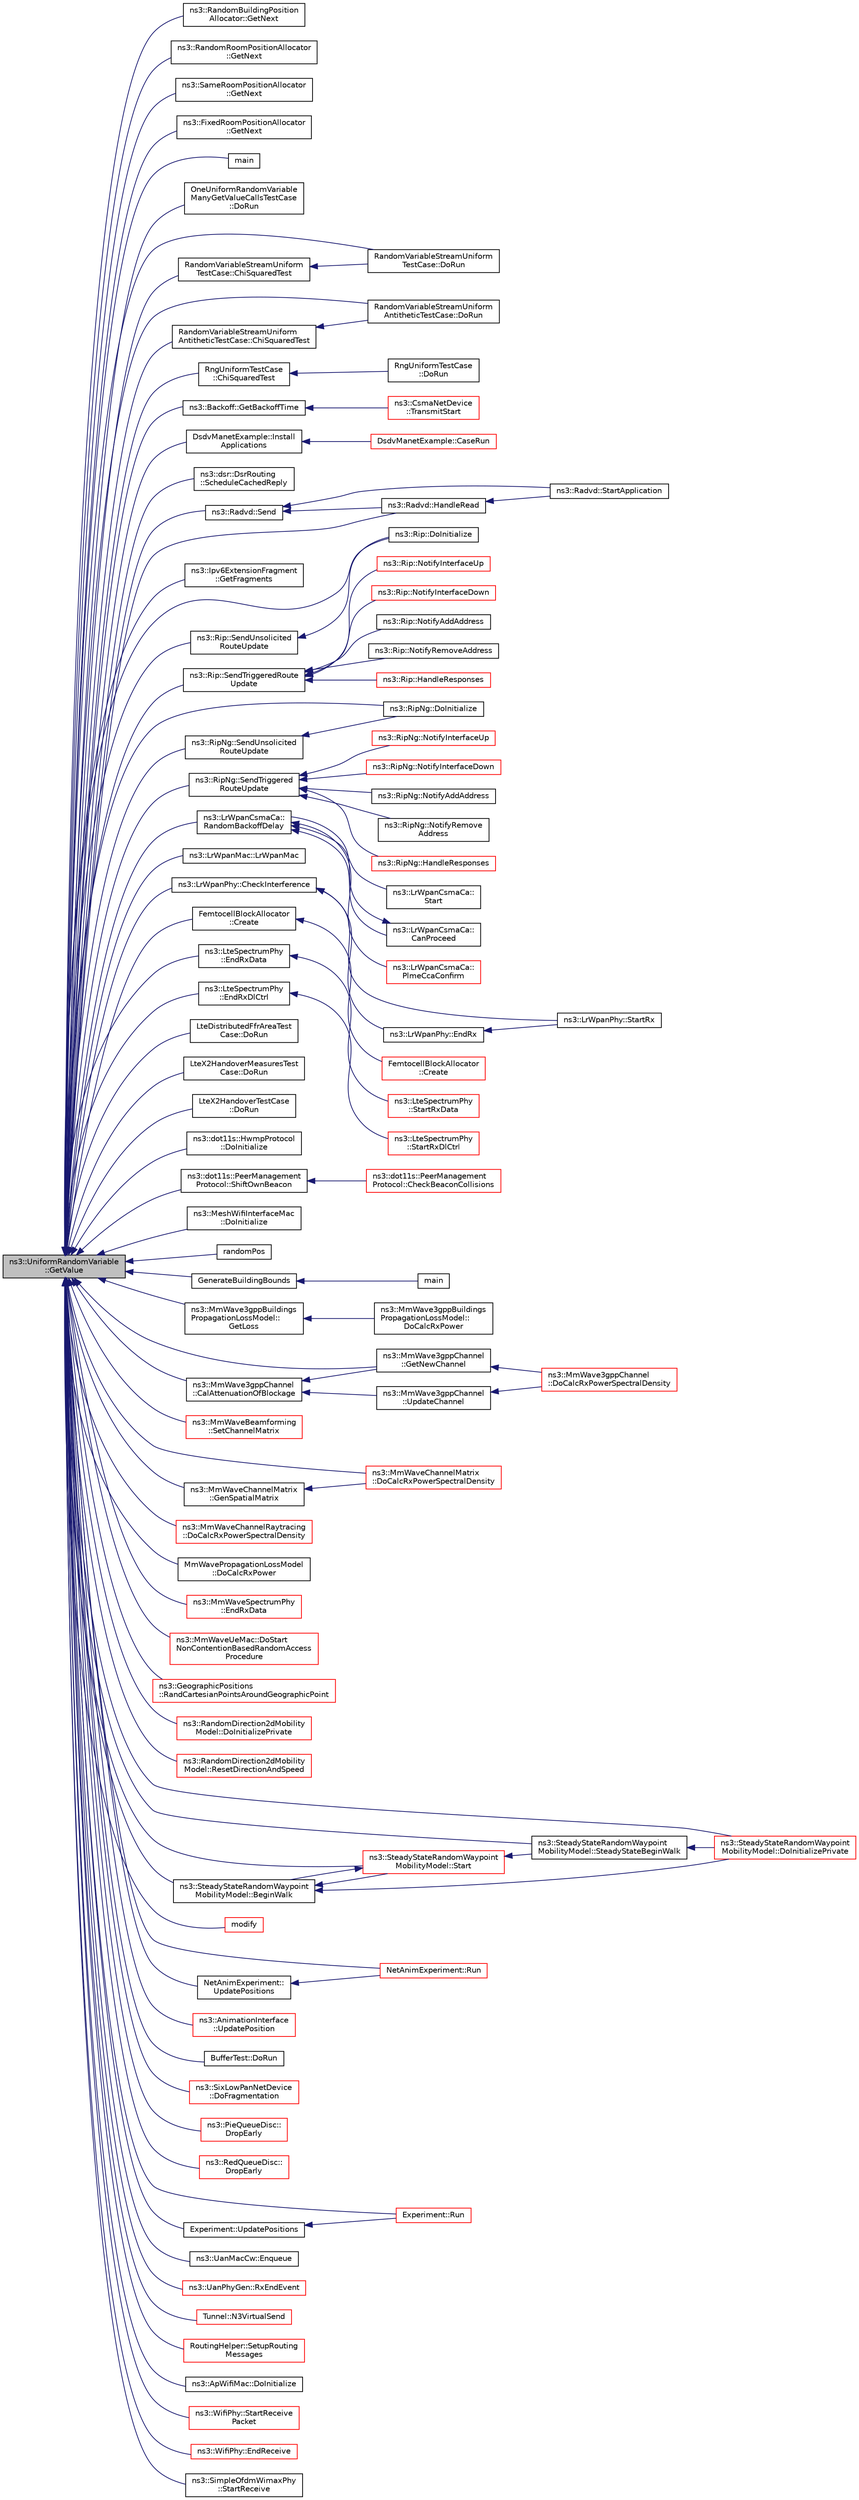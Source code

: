 digraph "ns3::UniformRandomVariable::GetValue"
{
  edge [fontname="Helvetica",fontsize="10",labelfontname="Helvetica",labelfontsize="10"];
  node [fontname="Helvetica",fontsize="10",shape=record];
  rankdir="LR";
  Node1 [label="ns3::UniformRandomVariable\l::GetValue",height=0.2,width=0.4,color="black", fillcolor="grey75", style="filled", fontcolor="black"];
  Node1 -> Node2 [dir="back",color="midnightblue",fontsize="10",style="solid"];
  Node2 [label="ns3::RandomBuildingPosition\lAllocator::GetNext",height=0.2,width=0.4,color="black", fillcolor="white", style="filled",URL="$de/d30/classns3_1_1RandomBuildingPositionAllocator.html#af69e84fdb3d52246f61228ab4b9ac391"];
  Node1 -> Node3 [dir="back",color="midnightblue",fontsize="10",style="solid"];
  Node3 [label="ns3::RandomRoomPositionAllocator\l::GetNext",height=0.2,width=0.4,color="black", fillcolor="white", style="filled",URL="$dd/d26/classns3_1_1RandomRoomPositionAllocator.html#a01f64780cc703025e55f1cc451e2441c"];
  Node1 -> Node4 [dir="back",color="midnightblue",fontsize="10",style="solid"];
  Node4 [label="ns3::SameRoomPositionAllocator\l::GetNext",height=0.2,width=0.4,color="black", fillcolor="white", style="filled",URL="$db/dd1/classns3_1_1SameRoomPositionAllocator.html#ae6149d158a31b9962c8a6224d5503c9e"];
  Node1 -> Node5 [dir="back",color="midnightblue",fontsize="10",style="solid"];
  Node5 [label="ns3::FixedRoomPositionAllocator\l::GetNext",height=0.2,width=0.4,color="black", fillcolor="white", style="filled",URL="$d7/d7b/classns3_1_1FixedRoomPositionAllocator.html#a1fc0352d2663bac3336aa89e5b0e9a24"];
  Node1 -> Node6 [dir="back",color="midnightblue",fontsize="10",style="solid"];
  Node6 [label="main",height=0.2,width=0.4,color="black", fillcolor="white", style="filled",URL="$de/d38/sample-random-variable-stream_8cc.html#a0ddf1224851353fc92bfbff6f499fa97"];
  Node1 -> Node7 [dir="back",color="midnightblue",fontsize="10",style="solid"];
  Node7 [label="OneUniformRandomVariable\lManyGetValueCallsTestCase\l::DoRun",height=0.2,width=0.4,color="black", fillcolor="white", style="filled",URL="$db/dd2/classOneUniformRandomVariableManyGetValueCallsTestCase.html#aa51b2a9ca377c494f8f0595b56bbe56f",tooltip="Implementation to actually run this TestCase. "];
  Node1 -> Node8 [dir="back",color="midnightblue",fontsize="10",style="solid"];
  Node8 [label="RandomVariableStreamUniform\lTestCase::ChiSquaredTest",height=0.2,width=0.4,color="black", fillcolor="white", style="filled",URL="$dd/d48/classRandomVariableStreamUniformTestCase.html#ad54d3117255be7b5a8a79fced7d66d8a"];
  Node8 -> Node9 [dir="back",color="midnightblue",fontsize="10",style="solid"];
  Node9 [label="RandomVariableStreamUniform\lTestCase::DoRun",height=0.2,width=0.4,color="black", fillcolor="white", style="filled",URL="$dd/d48/classRandomVariableStreamUniformTestCase.html#acd98890e6413349110a471847035892f",tooltip="Implementation to actually run this TestCase. "];
  Node1 -> Node9 [dir="back",color="midnightblue",fontsize="10",style="solid"];
  Node1 -> Node10 [dir="back",color="midnightblue",fontsize="10",style="solid"];
  Node10 [label="RandomVariableStreamUniform\lAntitheticTestCase::ChiSquaredTest",height=0.2,width=0.4,color="black", fillcolor="white", style="filled",URL="$d5/d78/classRandomVariableStreamUniformAntitheticTestCase.html#af58e40a706e13445a6adfbdb4873ad45"];
  Node10 -> Node11 [dir="back",color="midnightblue",fontsize="10",style="solid"];
  Node11 [label="RandomVariableStreamUniform\lAntitheticTestCase::DoRun",height=0.2,width=0.4,color="black", fillcolor="white", style="filled",URL="$d5/d78/classRandomVariableStreamUniformAntitheticTestCase.html#a268aa184dc12129f1e8d52efb087b138",tooltip="Implementation to actually run this TestCase. "];
  Node1 -> Node11 [dir="back",color="midnightblue",fontsize="10",style="solid"];
  Node1 -> Node12 [dir="back",color="midnightblue",fontsize="10",style="solid"];
  Node12 [label="RngUniformTestCase\l::ChiSquaredTest",height=0.2,width=0.4,color="black", fillcolor="white", style="filled",URL="$dd/ddf/classRngUniformTestCase.html#a0b3ff4e75ad18f37e50a601c145f88ff"];
  Node12 -> Node13 [dir="back",color="midnightblue",fontsize="10",style="solid"];
  Node13 [label="RngUniformTestCase\l::DoRun",height=0.2,width=0.4,color="black", fillcolor="white", style="filled",URL="$dd/ddf/classRngUniformTestCase.html#a4b13df62fbfbc583caa61b5f9d32fd05",tooltip="Implementation to actually run this TestCase. "];
  Node1 -> Node14 [dir="back",color="midnightblue",fontsize="10",style="solid"];
  Node14 [label="ns3::Backoff::GetBackoffTime",height=0.2,width=0.4,color="black", fillcolor="white", style="filled",URL="$d8/d54/classns3_1_1Backoff.html#ab805c5622b6c624d8d929be36ac6cc93"];
  Node14 -> Node15 [dir="back",color="midnightblue",fontsize="10",style="solid"];
  Node15 [label="ns3::CsmaNetDevice\l::TransmitStart",height=0.2,width=0.4,color="red", fillcolor="white", style="filled",URL="$d4/df2/classns3_1_1CsmaNetDevice.html#a4120db41aa1f41a5e1d59220b306f1e8"];
  Node1 -> Node16 [dir="back",color="midnightblue",fontsize="10",style="solid"];
  Node16 [label="DsdvManetExample::Install\lApplications",height=0.2,width=0.4,color="black", fillcolor="white", style="filled",URL="$d3/d2a/classDsdvManetExample.html#a0ad1c4265d2a60564491d137832f273b"];
  Node16 -> Node17 [dir="back",color="midnightblue",fontsize="10",style="solid"];
  Node17 [label="DsdvManetExample::CaseRun",height=0.2,width=0.4,color="red", fillcolor="white", style="filled",URL="$d3/d2a/classDsdvManetExample.html#aa61b3622afce14d04f2cf656fba31f4d"];
  Node1 -> Node18 [dir="back",color="midnightblue",fontsize="10",style="solid"];
  Node18 [label="ns3::dsr::DsrRouting\l::ScheduleCachedReply",height=0.2,width=0.4,color="black", fillcolor="white", style="filled",URL="$df/d32/classns3_1_1dsr_1_1DsrRouting.html#af078d9a9fe5a20264a93f481f6d0feb3"];
  Node1 -> Node19 [dir="back",color="midnightblue",fontsize="10",style="solid"];
  Node19 [label="ns3::Radvd::Send",height=0.2,width=0.4,color="black", fillcolor="white", style="filled",URL="$d5/dd8/classns3_1_1Radvd.html#a2dc4914b58690eaef190f38726d69bb2",tooltip="Send a packet. "];
  Node19 -> Node20 [dir="back",color="midnightblue",fontsize="10",style="solid"];
  Node20 [label="ns3::Radvd::StartApplication",height=0.2,width=0.4,color="black", fillcolor="white", style="filled",URL="$d5/dd8/classns3_1_1Radvd.html#ab3d7cd100356262e43c24e608ef1aff4",tooltip="Start the application. "];
  Node19 -> Node21 [dir="back",color="midnightblue",fontsize="10",style="solid"];
  Node21 [label="ns3::Radvd::HandleRead",height=0.2,width=0.4,color="black", fillcolor="white", style="filled",URL="$d5/dd8/classns3_1_1Radvd.html#a75cc828bc07117551ab886d986590045",tooltip="Handle received packet, especially router solicitation. "];
  Node21 -> Node20 [dir="back",color="midnightblue",fontsize="10",style="solid"];
  Node1 -> Node21 [dir="back",color="midnightblue",fontsize="10",style="solid"];
  Node1 -> Node22 [dir="back",color="midnightblue",fontsize="10",style="solid"];
  Node22 [label="ns3::Ipv6ExtensionFragment\l::GetFragments",height=0.2,width=0.4,color="black", fillcolor="white", style="filled",URL="$de/dd5/classns3_1_1Ipv6ExtensionFragment.html#a60bc0fdd5a5d1bcb2223c98909eef44e",tooltip="Fragment a packet. "];
  Node1 -> Node23 [dir="back",color="midnightblue",fontsize="10",style="solid"];
  Node23 [label="ns3::Rip::DoInitialize",height=0.2,width=0.4,color="black", fillcolor="white", style="filled",URL="$d7/d2b/classns3_1_1Rip.html#a622ec450ec78945f81986b64ce3dcbed"];
  Node1 -> Node24 [dir="back",color="midnightblue",fontsize="10",style="solid"];
  Node24 [label="ns3::Rip::SendTriggeredRoute\lUpdate",height=0.2,width=0.4,color="black", fillcolor="white", style="filled",URL="$d7/d2b/classns3_1_1Rip.html#aee5d3efe6b4dbcd128018f49b981fd7c",tooltip="Send Triggered Routing Updates on all interfaces. "];
  Node24 -> Node25 [dir="back",color="midnightblue",fontsize="10",style="solid"];
  Node25 [label="ns3::Rip::NotifyInterfaceUp",height=0.2,width=0.4,color="red", fillcolor="white", style="filled",URL="$d7/d2b/classns3_1_1Rip.html#a4c9095a4429399f342eb1bce3f20df59"];
  Node24 -> Node26 [dir="back",color="midnightblue",fontsize="10",style="solid"];
  Node26 [label="ns3::Rip::NotifyInterfaceDown",height=0.2,width=0.4,color="red", fillcolor="white", style="filled",URL="$d7/d2b/classns3_1_1Rip.html#a10fb1463467f08556e7a3e75c98447bc"];
  Node24 -> Node27 [dir="back",color="midnightblue",fontsize="10",style="solid"];
  Node27 [label="ns3::Rip::NotifyAddAddress",height=0.2,width=0.4,color="black", fillcolor="white", style="filled",URL="$d7/d2b/classns3_1_1Rip.html#a9ef274a74f46abf3c118d935d33f02fe"];
  Node24 -> Node28 [dir="back",color="midnightblue",fontsize="10",style="solid"];
  Node28 [label="ns3::Rip::NotifyRemoveAddress",height=0.2,width=0.4,color="black", fillcolor="white", style="filled",URL="$d7/d2b/classns3_1_1Rip.html#a63c4ba062a5805aef7887d7dca5d1ff9"];
  Node24 -> Node29 [dir="back",color="midnightblue",fontsize="10",style="solid"];
  Node29 [label="ns3::Rip::HandleResponses",height=0.2,width=0.4,color="red", fillcolor="white", style="filled",URL="$d7/d2b/classns3_1_1Rip.html#afb817ee04f919351a35b466ea6d75c56",tooltip="Handle RIP responses. "];
  Node1 -> Node30 [dir="back",color="midnightblue",fontsize="10",style="solid"];
  Node30 [label="ns3::Rip::SendUnsolicited\lRouteUpdate",height=0.2,width=0.4,color="black", fillcolor="white", style="filled",URL="$d7/d2b/classns3_1_1Rip.html#aea59ff20475f09e1783bc37d5a8531c0",tooltip="Send Unsolicited Routing Updates on all interfaces. "];
  Node30 -> Node23 [dir="back",color="midnightblue",fontsize="10",style="solid"];
  Node1 -> Node31 [dir="back",color="midnightblue",fontsize="10",style="solid"];
  Node31 [label="ns3::RipNg::DoInitialize",height=0.2,width=0.4,color="black", fillcolor="white", style="filled",URL="$da/d75/classns3_1_1RipNg.html#a81a7056d4a1d1afc266181406f5dbf64"];
  Node1 -> Node32 [dir="back",color="midnightblue",fontsize="10",style="solid"];
  Node32 [label="ns3::RipNg::SendTriggered\lRouteUpdate",height=0.2,width=0.4,color="black", fillcolor="white", style="filled",URL="$da/d75/classns3_1_1RipNg.html#ad7a8e445116b3dd8cdd1d50366787c66",tooltip="Send Triggered Routing Updates on all interfaces. "];
  Node32 -> Node33 [dir="back",color="midnightblue",fontsize="10",style="solid"];
  Node33 [label="ns3::RipNg::NotifyInterfaceUp",height=0.2,width=0.4,color="red", fillcolor="white", style="filled",URL="$da/d75/classns3_1_1RipNg.html#a588e191ae91316e498a8e5c84a9c77fb",tooltip="Notify when specified interface goes UP. "];
  Node32 -> Node34 [dir="back",color="midnightblue",fontsize="10",style="solid"];
  Node34 [label="ns3::RipNg::NotifyInterfaceDown",height=0.2,width=0.4,color="red", fillcolor="white", style="filled",URL="$da/d75/classns3_1_1RipNg.html#a2031124814e8d817d0a40dddb7327a1b",tooltip="Notify when specified interface goes DOWN. "];
  Node32 -> Node35 [dir="back",color="midnightblue",fontsize="10",style="solid"];
  Node35 [label="ns3::RipNg::NotifyAddAddress",height=0.2,width=0.4,color="black", fillcolor="white", style="filled",URL="$da/d75/classns3_1_1RipNg.html#a9d6ffbffc76b029e5dfc9f394549d670",tooltip="Notify when specified interface add an address. "];
  Node32 -> Node36 [dir="back",color="midnightblue",fontsize="10",style="solid"];
  Node36 [label="ns3::RipNg::NotifyRemove\lAddress",height=0.2,width=0.4,color="black", fillcolor="white", style="filled",URL="$da/d75/classns3_1_1RipNg.html#a0658ff312aa09265ddc9ad8718789f0a",tooltip="Notify when specified interface add an address. "];
  Node32 -> Node37 [dir="back",color="midnightblue",fontsize="10",style="solid"];
  Node37 [label="ns3::RipNg::HandleResponses",height=0.2,width=0.4,color="red", fillcolor="white", style="filled",URL="$da/d75/classns3_1_1RipNg.html#ade057ef030dc8cd6479949e35315ed7b",tooltip="Handle RIPng responses. "];
  Node1 -> Node38 [dir="back",color="midnightblue",fontsize="10",style="solid"];
  Node38 [label="ns3::RipNg::SendUnsolicited\lRouteUpdate",height=0.2,width=0.4,color="black", fillcolor="white", style="filled",URL="$da/d75/classns3_1_1RipNg.html#af4dc944e60808380f6c5af16bf867fdc",tooltip="Send Unsolicited Routing Updates on all interfaces. "];
  Node38 -> Node31 [dir="back",color="midnightblue",fontsize="10",style="solid"];
  Node1 -> Node39 [dir="back",color="midnightblue",fontsize="10",style="solid"];
  Node39 [label="ns3::LrWpanCsmaCa::\lRandomBackoffDelay",height=0.2,width=0.4,color="black", fillcolor="white", style="filled",URL="$df/d61/classns3_1_1LrWpanCsmaCa.html#a21224101ec7187a7f9560a36172841b8"];
  Node39 -> Node40 [dir="back",color="midnightblue",fontsize="10",style="solid"];
  Node40 [label="ns3::LrWpanCsmaCa::\lStart",height=0.2,width=0.4,color="black", fillcolor="white", style="filled",URL="$df/d61/classns3_1_1LrWpanCsmaCa.html#a56a6a13db485d94a8449d0823985b503"];
  Node39 -> Node41 [dir="back",color="midnightblue",fontsize="10",style="solid"];
  Node41 [label="ns3::LrWpanCsmaCa::\lCanProceed",height=0.2,width=0.4,color="black", fillcolor="white", style="filled",URL="$df/d61/classns3_1_1LrWpanCsmaCa.html#a9f7dda9d4ebf114402edcd945fd310ef"];
  Node41 -> Node39 [dir="back",color="midnightblue",fontsize="10",style="solid"];
  Node39 -> Node42 [dir="back",color="midnightblue",fontsize="10",style="solid"];
  Node42 [label="ns3::LrWpanCsmaCa::\lPlmeCcaConfirm",height=0.2,width=0.4,color="red", fillcolor="white", style="filled",URL="$df/d61/classns3_1_1LrWpanCsmaCa.html#a1bf49464e78fc85f292ce927f79f5d84"];
  Node1 -> Node43 [dir="back",color="midnightblue",fontsize="10",style="solid"];
  Node43 [label="ns3::LrWpanMac::LrWpanMac",height=0.2,width=0.4,color="black", fillcolor="white", style="filled",URL="$db/d57/classns3_1_1LrWpanMac.html#ae85526f526890de95937d9e6f1771403"];
  Node1 -> Node44 [dir="back",color="midnightblue",fontsize="10",style="solid"];
  Node44 [label="ns3::LrWpanPhy::CheckInterference",height=0.2,width=0.4,color="black", fillcolor="white", style="filled",URL="$d6/d61/classns3_1_1LrWpanPhy.html#a8a339fadde6f27b6a495377a4eca7943"];
  Node44 -> Node45 [dir="back",color="midnightblue",fontsize="10",style="solid"];
  Node45 [label="ns3::LrWpanPhy::StartRx",height=0.2,width=0.4,color="black", fillcolor="white", style="filled",URL="$d6/d61/classns3_1_1LrWpanPhy.html#a0009842c2fb1be73d1ad437ca0e28b73"];
  Node44 -> Node46 [dir="back",color="midnightblue",fontsize="10",style="solid"];
  Node46 [label="ns3::LrWpanPhy::EndRx",height=0.2,width=0.4,color="black", fillcolor="white", style="filled",URL="$d6/d61/classns3_1_1LrWpanPhy.html#a3a6d92e9b81bb3209b990e6ab12f37b3"];
  Node46 -> Node45 [dir="back",color="midnightblue",fontsize="10",style="solid"];
  Node1 -> Node47 [dir="back",color="midnightblue",fontsize="10",style="solid"];
  Node47 [label="FemtocellBlockAllocator\l::Create",height=0.2,width=0.4,color="black", fillcolor="white", style="filled",URL="$dd/d6a/classFemtocellBlockAllocator.html#ac3f3dd07dae696b6991e9d483e4fffe5"];
  Node47 -> Node48 [dir="back",color="midnightblue",fontsize="10",style="solid"];
  Node48 [label="FemtocellBlockAllocator\l::Create",height=0.2,width=0.4,color="red", fillcolor="white", style="filled",URL="$dd/d6a/classFemtocellBlockAllocator.html#a2171808c3f563b2b18858fa15efc5c5e"];
  Node1 -> Node49 [dir="back",color="midnightblue",fontsize="10",style="solid"];
  Node49 [label="ns3::LteSpectrumPhy\l::EndRxData",height=0.2,width=0.4,color="black", fillcolor="white", style="filled",URL="$de/def/classns3_1_1LteSpectrumPhy.html#adb0ef7ffaee60976d3b79f31fb3129ca"];
  Node49 -> Node50 [dir="back",color="midnightblue",fontsize="10",style="solid"];
  Node50 [label="ns3::LteSpectrumPhy\l::StartRxData",height=0.2,width=0.4,color="red", fillcolor="white", style="filled",URL="$de/def/classns3_1_1LteSpectrumPhy.html#a496c5216723459c21c02576f8a5056af"];
  Node1 -> Node51 [dir="back",color="midnightblue",fontsize="10",style="solid"];
  Node51 [label="ns3::LteSpectrumPhy\l::EndRxDlCtrl",height=0.2,width=0.4,color="black", fillcolor="white", style="filled",URL="$de/def/classns3_1_1LteSpectrumPhy.html#a88ff185754afa38f1bceb9f1641bdabc"];
  Node51 -> Node52 [dir="back",color="midnightblue",fontsize="10",style="solid"];
  Node52 [label="ns3::LteSpectrumPhy\l::StartRxDlCtrl",height=0.2,width=0.4,color="red", fillcolor="white", style="filled",URL="$de/def/classns3_1_1LteSpectrumPhy.html#a2ea6de28b21dcae1c26d42aecac47341"];
  Node1 -> Node53 [dir="back",color="midnightblue",fontsize="10",style="solid"];
  Node53 [label="LteDistributedFfrAreaTest\lCase::DoRun",height=0.2,width=0.4,color="black", fillcolor="white", style="filled",URL="$d7/d87/classLteDistributedFfrAreaTestCase.html#a1a386a39f2ddc3d22b17a134b775e2b7",tooltip="Implementation to actually run this TestCase. "];
  Node1 -> Node54 [dir="back",color="midnightblue",fontsize="10",style="solid"];
  Node54 [label="LteX2HandoverMeasuresTest\lCase::DoRun",height=0.2,width=0.4,color="black", fillcolor="white", style="filled",URL="$dd/d82/classLteX2HandoverMeasuresTestCase.html#a6aefe1e71df347688687fb5d8dd54104",tooltip="Implementation to actually run this TestCase. "];
  Node1 -> Node55 [dir="back",color="midnightblue",fontsize="10",style="solid"];
  Node55 [label="LteX2HandoverTestCase\l::DoRun",height=0.2,width=0.4,color="black", fillcolor="white", style="filled",URL="$d4/d48/classLteX2HandoverTestCase.html#a5d77d6fbe61da649203846d4617b4716",tooltip="Implementation to actually run this TestCase. "];
  Node1 -> Node56 [dir="back",color="midnightblue",fontsize="10",style="solid"];
  Node56 [label="ns3::dot11s::HwmpProtocol\l::DoInitialize",height=0.2,width=0.4,color="black", fillcolor="white", style="filled",URL="$de/d15/classns3_1_1dot11s_1_1HwmpProtocol.html#a67a93c2ef31e7ca0d23b07c8c6edcd90"];
  Node1 -> Node57 [dir="back",color="midnightblue",fontsize="10",style="solid"];
  Node57 [label="ns3::dot11s::PeerManagement\lProtocol::ShiftOwnBeacon",height=0.2,width=0.4,color="black", fillcolor="white", style="filled",URL="$d7/d46/classns3_1_1dot11s_1_1PeerManagementProtocol.html#a9649a96c629c63b98c133fe258340aa9",tooltip="Shift own beacon function. "];
  Node57 -> Node58 [dir="back",color="midnightblue",fontsize="10",style="solid"];
  Node58 [label="ns3::dot11s::PeerManagement\lProtocol::CheckBeaconCollisions",height=0.2,width=0.4,color="red", fillcolor="white", style="filled",URL="$d7/d46/classns3_1_1dot11s_1_1PeerManagementProtocol.html#abe64c73c24a2981240b5f85fb87a5160",tooltip="BCA. "];
  Node1 -> Node59 [dir="back",color="midnightblue",fontsize="10",style="solid"];
  Node59 [label="ns3::MeshWifiInterfaceMac\l::DoInitialize",height=0.2,width=0.4,color="black", fillcolor="white", style="filled",URL="$d0/dd8/classns3_1_1MeshWifiInterfaceMac.html#afce4d5c3fc9f6abeb87066e62367aacf"];
  Node1 -> Node60 [dir="back",color="midnightblue",fontsize="10",style="solid"];
  Node60 [label="randomPos",height=0.2,width=0.4,color="black", fillcolor="white", style="filled",URL="$db/daf/dce-example-mptcp-mmwave_8cc.html#a413c7e5fc698544007360bfb970ca4e2"];
  Node1 -> Node61 [dir="back",color="midnightblue",fontsize="10",style="solid"];
  Node61 [label="GenerateBuildingBounds",height=0.2,width=0.4,color="black", fillcolor="white", style="filled",URL="$d5/d1b/mc-twoenbs_8cc.html#a44ed24f55f9249a5cb23a36d126def78"];
  Node61 -> Node62 [dir="back",color="midnightblue",fontsize="10",style="solid"];
  Node62 [label="main",height=0.2,width=0.4,color="black", fillcolor="white", style="filled",URL="$d5/d1b/mc-twoenbs_8cc.html#a0ddf1224851353fc92bfbff6f499fa97"];
  Node1 -> Node63 [dir="back",color="midnightblue",fontsize="10",style="solid"];
  Node63 [label="ns3::MmWave3gppBuildings\lPropagationLossModel::\lGetLoss",height=0.2,width=0.4,color="black", fillcolor="white", style="filled",URL="$d6/d89/classns3_1_1MmWave3gppBuildingsPropagationLossModel.html#ae461e2a33b54da63fe384804e719813b"];
  Node63 -> Node64 [dir="back",color="midnightblue",fontsize="10",style="solid"];
  Node64 [label="ns3::MmWave3gppBuildings\lPropagationLossModel::\lDoCalcRxPower",height=0.2,width=0.4,color="black", fillcolor="white", style="filled",URL="$d6/d89/classns3_1_1MmWave3gppBuildingsPropagationLossModel.html#ada18d8a51aff691ae918be09794df267"];
  Node1 -> Node65 [dir="back",color="midnightblue",fontsize="10",style="solid"];
  Node65 [label="ns3::MmWave3gppChannel\l::GetNewChannel",height=0.2,width=0.4,color="black", fillcolor="white", style="filled",URL="$d5/d15/classns3_1_1MmWave3gppChannel.html#aef5bd6982d739715d7bbba3166e75116"];
  Node65 -> Node66 [dir="back",color="midnightblue",fontsize="10",style="solid"];
  Node66 [label="ns3::MmWave3gppChannel\l::DoCalcRxPowerSpectralDensity",height=0.2,width=0.4,color="red", fillcolor="white", style="filled",URL="$d5/d15/classns3_1_1MmWave3gppChannel.html#a598876f469ba922150b9d9b86e160ca0"];
  Node1 -> Node67 [dir="back",color="midnightblue",fontsize="10",style="solid"];
  Node67 [label="ns3::MmWave3gppChannel\l::CalAttenuationOfBlockage",height=0.2,width=0.4,color="black", fillcolor="white", style="filled",URL="$d5/d15/classns3_1_1MmWave3gppChannel.html#aff8853ed48d4aeb1a5d4960a843f5f1a"];
  Node67 -> Node65 [dir="back",color="midnightblue",fontsize="10",style="solid"];
  Node67 -> Node68 [dir="back",color="midnightblue",fontsize="10",style="solid"];
  Node68 [label="ns3::MmWave3gppChannel\l::UpdateChannel",height=0.2,width=0.4,color="black", fillcolor="white", style="filled",URL="$d5/d15/classns3_1_1MmWave3gppChannel.html#a765f45f9d98c15655c8ea6288e86f111"];
  Node68 -> Node66 [dir="back",color="midnightblue",fontsize="10",style="solid"];
  Node1 -> Node69 [dir="back",color="midnightblue",fontsize="10",style="solid"];
  Node69 [label="ns3::MmWaveBeamforming\l::SetChannelMatrix",height=0.2,width=0.4,color="red", fillcolor="white", style="filled",URL="$dc/d81/classns3_1_1MmWaveBeamforming.html#a16438840f78c78b12d3507f223deb40f"];
  Node1 -> Node70 [dir="back",color="midnightblue",fontsize="10",style="solid"];
  Node70 [label="ns3::MmWaveChannelMatrix\l::DoCalcRxPowerSpectralDensity",height=0.2,width=0.4,color="red", fillcolor="white", style="filled",URL="$d6/d57/classns3_1_1MmWaveChannelMatrix.html#a707a28baf614560635774d0994a656f3"];
  Node1 -> Node71 [dir="back",color="midnightblue",fontsize="10",style="solid"];
  Node71 [label="ns3::MmWaveChannelMatrix\l::GenSpatialMatrix",height=0.2,width=0.4,color="black", fillcolor="white", style="filled",URL="$d6/d57/classns3_1_1MmWaveChannelMatrix.html#a1395b9e11d00ccf0188e0b464a4b0fdb"];
  Node71 -> Node70 [dir="back",color="midnightblue",fontsize="10",style="solid"];
  Node1 -> Node72 [dir="back",color="midnightblue",fontsize="10",style="solid"];
  Node72 [label="ns3::MmWaveChannelRaytracing\l::DoCalcRxPowerSpectralDensity",height=0.2,width=0.4,color="red", fillcolor="white", style="filled",URL="$d1/d92/classns3_1_1MmWaveChannelRaytracing.html#acc7c4160f1e83ce989502aec3fda4814"];
  Node1 -> Node73 [dir="back",color="midnightblue",fontsize="10",style="solid"];
  Node73 [label="MmWavePropagationLossModel\l::DoCalcRxPower",height=0.2,width=0.4,color="black", fillcolor="white", style="filled",URL="$d7/d6e/classMmWavePropagationLossModel.html#a28b879dc3d4404dd807b50527c71e51c"];
  Node1 -> Node74 [dir="back",color="midnightblue",fontsize="10",style="solid"];
  Node74 [label="ns3::MmWaveSpectrumPhy\l::EndRxData",height=0.2,width=0.4,color="red", fillcolor="white", style="filled",URL="$de/d08/classns3_1_1MmWaveSpectrumPhy.html#abc84ca909d7e225a7f31d8e88bb20865"];
  Node1 -> Node75 [dir="back",color="midnightblue",fontsize="10",style="solid"];
  Node75 [label="ns3::MmWaveUeMac::DoStart\lNonContentionBasedRandomAccess\lProcedure",height=0.2,width=0.4,color="red", fillcolor="white", style="filled",URL="$d7/d84/classns3_1_1MmWaveUeMac.html#a25e1b978cdec1d22cb804b45bd29da67"];
  Node1 -> Node76 [dir="back",color="midnightblue",fontsize="10",style="solid"];
  Node76 [label="ns3::GeographicPositions\l::RandCartesianPointsAroundGeographicPoint",height=0.2,width=0.4,color="red", fillcolor="white", style="filled",URL="$d6/d6b/classns3_1_1GeographicPositions.html#a020b37badd7a5ccf4d32854754b261c0"];
  Node1 -> Node77 [dir="back",color="midnightblue",fontsize="10",style="solid"];
  Node77 [label="ns3::RandomDirection2dMobility\lModel::DoInitializePrivate",height=0.2,width=0.4,color="red", fillcolor="white", style="filled",URL="$dc/d1a/classns3_1_1RandomDirection2dMobilityModel.html#a8240bba0ddc6f386bda3ebf96b383a6a"];
  Node1 -> Node78 [dir="back",color="midnightblue",fontsize="10",style="solid"];
  Node78 [label="ns3::RandomDirection2dMobility\lModel::ResetDirectionAndSpeed",height=0.2,width=0.4,color="red", fillcolor="white", style="filled",URL="$dc/d1a/classns3_1_1RandomDirection2dMobilityModel.html#acc1e4eab8e75a20854938b0616bb9c79"];
  Node1 -> Node79 [dir="back",color="midnightblue",fontsize="10",style="solid"];
  Node79 [label="ns3::SteadyStateRandomWaypoint\lMobilityModel::DoInitializePrivate",height=0.2,width=0.4,color="red", fillcolor="white", style="filled",URL="$d9/d91/classns3_1_1SteadyStateRandomWaypointMobilityModel.html#a661b708216d6f6c38443d061b0d02c96"];
  Node1 -> Node80 [dir="back",color="midnightblue",fontsize="10",style="solid"];
  Node80 [label="ns3::SteadyStateRandomWaypoint\lMobilityModel::SteadyStateBeginWalk",height=0.2,width=0.4,color="black", fillcolor="white", style="filled",URL="$d9/d91/classns3_1_1SteadyStateRandomWaypointMobilityModel.html#a4ff1b8e152ae2b5481baf39a91174c5d"];
  Node80 -> Node79 [dir="back",color="midnightblue",fontsize="10",style="solid"];
  Node1 -> Node81 [dir="back",color="midnightblue",fontsize="10",style="solid"];
  Node81 [label="ns3::SteadyStateRandomWaypoint\lMobilityModel::BeginWalk",height=0.2,width=0.4,color="black", fillcolor="white", style="filled",URL="$d9/d91/classns3_1_1SteadyStateRandomWaypointMobilityModel.html#a6db94d1dee3fe984ad422fd9bed2d7db"];
  Node81 -> Node79 [dir="back",color="midnightblue",fontsize="10",style="solid"];
  Node81 -> Node82 [dir="back",color="midnightblue",fontsize="10",style="solid"];
  Node82 [label="ns3::SteadyStateRandomWaypoint\lMobilityModel::Start",height=0.2,width=0.4,color="red", fillcolor="white", style="filled",URL="$d9/d91/classns3_1_1SteadyStateRandomWaypointMobilityModel.html#afb5dffc7e7b3e1d2f66f98c1300ca443"];
  Node82 -> Node80 [dir="back",color="midnightblue",fontsize="10",style="solid"];
  Node82 -> Node81 [dir="back",color="midnightblue",fontsize="10",style="solid"];
  Node1 -> Node82 [dir="back",color="midnightblue",fontsize="10",style="solid"];
  Node1 -> Node83 [dir="back",color="midnightblue",fontsize="10",style="solid"];
  Node83 [label="modify",height=0.2,width=0.4,color="red", fillcolor="white", style="filled",URL="$d2/d94/resources-counters_8cc.html#a7a2a3abb755d0d1a31414355520d054b"];
  Node1 -> Node84 [dir="back",color="midnightblue",fontsize="10",style="solid"];
  Node84 [label="NetAnimExperiment::\lUpdatePositions",height=0.2,width=0.4,color="black", fillcolor="white", style="filled",URL="$d9/d77/classNetAnimExperiment.html#ac34d4ab03728c026626625a291284658"];
  Node84 -> Node85 [dir="back",color="midnightblue",fontsize="10",style="solid"];
  Node85 [label="NetAnimExperiment::Run",height=0.2,width=0.4,color="red", fillcolor="white", style="filled",URL="$d9/d77/classNetAnimExperiment.html#a63a699997d753ea33b4367ccad6088a3"];
  Node1 -> Node85 [dir="back",color="midnightblue",fontsize="10",style="solid"];
  Node1 -> Node86 [dir="back",color="midnightblue",fontsize="10",style="solid"];
  Node86 [label="ns3::AnimationInterface\l::UpdatePosition",height=0.2,width=0.4,color="red", fillcolor="white", style="filled",URL="$d6/d1a/classns3_1_1AnimationInterface.html#ab751cf6f459289f0978f4bb97b93044d"];
  Node1 -> Node87 [dir="back",color="midnightblue",fontsize="10",style="solid"];
  Node87 [label="BufferTest::DoRun",height=0.2,width=0.4,color="black", fillcolor="white", style="filled",URL="$d7/d09/classBufferTest.html#a4ffd025f50c962366167daef7df0ac58",tooltip="Implementation to actually run this TestCase. "];
  Node1 -> Node88 [dir="back",color="midnightblue",fontsize="10",style="solid"];
  Node88 [label="ns3::SixLowPanNetDevice\l::DoFragmentation",height=0.2,width=0.4,color="red", fillcolor="white", style="filled",URL="$d1/d2b/classns3_1_1SixLowPanNetDevice.html#a88e96024b9eb0c0184c9c1ef26e3aa16",tooltip="Performs a packet fragmentation. "];
  Node1 -> Node89 [dir="back",color="midnightblue",fontsize="10",style="solid"];
  Node89 [label="ns3::PieQueueDisc::\lDropEarly",height=0.2,width=0.4,color="red", fillcolor="white", style="filled",URL="$da/d04/classns3_1_1PieQueueDisc.html#a73c30e9ac6e37ba9dd2a362f0b45e6e3",tooltip="Check if a packet needs to be dropped due to probability drop. "];
  Node1 -> Node90 [dir="back",color="midnightblue",fontsize="10",style="solid"];
  Node90 [label="ns3::RedQueueDisc::\lDropEarly",height=0.2,width=0.4,color="red", fillcolor="white", style="filled",URL="$d5/d02/classns3_1_1RedQueueDisc.html#a8cf68bf93f0ad885f92e32c8269d33d3",tooltip="Check if a packet needs to be dropped due to probability mark. "];
  Node1 -> Node91 [dir="back",color="midnightblue",fontsize="10",style="solid"];
  Node91 [label="Experiment::UpdatePositions",height=0.2,width=0.4,color="black", fillcolor="white", style="filled",URL="$d8/d06/classExperiment.html#a235b38a9d7884a3381c1da4cc5c794ca"];
  Node91 -> Node92 [dir="back",color="midnightblue",fontsize="10",style="solid"];
  Node92 [label="Experiment::Run",height=0.2,width=0.4,color="red", fillcolor="white", style="filled",URL="$d8/d06/classExperiment.html#a2e7dad008a78e106fdbde1917d0bca1b"];
  Node1 -> Node92 [dir="back",color="midnightblue",fontsize="10",style="solid"];
  Node1 -> Node93 [dir="back",color="midnightblue",fontsize="10",style="solid"];
  Node93 [label="ns3::UanMacCw::Enqueue",height=0.2,width=0.4,color="black", fillcolor="white", style="filled",URL="$da/db3/classns3_1_1UanMacCw.html#a1df73728c07de30c429e6b4027fba435"];
  Node1 -> Node94 [dir="back",color="midnightblue",fontsize="10",style="solid"];
  Node94 [label="ns3::UanPhyGen::RxEndEvent",height=0.2,width=0.4,color="red", fillcolor="white", style="filled",URL="$da/d4e/classns3_1_1UanPhyGen.html#ad25812a8416a7441e4f909d52e13745e"];
  Node1 -> Node95 [dir="back",color="midnightblue",fontsize="10",style="solid"];
  Node95 [label="Tunnel::N3VirtualSend",height=0.2,width=0.4,color="red", fillcolor="white", style="filled",URL="$da/da2/classTunnel.html#a9114f45eb031e50c550427103162ec8a"];
  Node1 -> Node96 [dir="back",color="midnightblue",fontsize="10",style="solid"];
  Node96 [label="RoutingHelper::SetupRouting\lMessages",height=0.2,width=0.4,color="red", fillcolor="white", style="filled",URL="$db/d84/classRoutingHelper.html#a31236f0ad47519ab251f93b9fe13013a",tooltip="Sets up routing messages on the nodes and their interfaces. "];
  Node1 -> Node97 [dir="back",color="midnightblue",fontsize="10",style="solid"];
  Node97 [label="ns3::ApWifiMac::DoInitialize",height=0.2,width=0.4,color="black", fillcolor="white", style="filled",URL="$d0/d51/classns3_1_1ApWifiMac.html#a398b0e04d5c31b7459358a459beff098"];
  Node1 -> Node98 [dir="back",color="midnightblue",fontsize="10",style="solid"];
  Node98 [label="ns3::WifiPhy::StartReceive\lPacket",height=0.2,width=0.4,color="red", fillcolor="white", style="filled",URL="$d6/d5a/classns3_1_1WifiPhy.html#acde1de1fddf656f4591281fcbe7dc905"];
  Node1 -> Node99 [dir="back",color="midnightblue",fontsize="10",style="solid"];
  Node99 [label="ns3::WifiPhy::EndReceive",height=0.2,width=0.4,color="red", fillcolor="white", style="filled",URL="$d6/d5a/classns3_1_1WifiPhy.html#a79e13682be1a7ee7e2c6131fb6335f25"];
  Node1 -> Node100 [dir="back",color="midnightblue",fontsize="10",style="solid"];
  Node100 [label="ns3::SimpleOfdmWimaxPhy\l::StartReceive",height=0.2,width=0.4,color="black", fillcolor="white", style="filled",URL="$d5/dba/classns3_1_1SimpleOfdmWimaxPhy.html#afd0ada1680b119d166fb3cf65d804f13",tooltip="start the reception of a fec block "];
}
